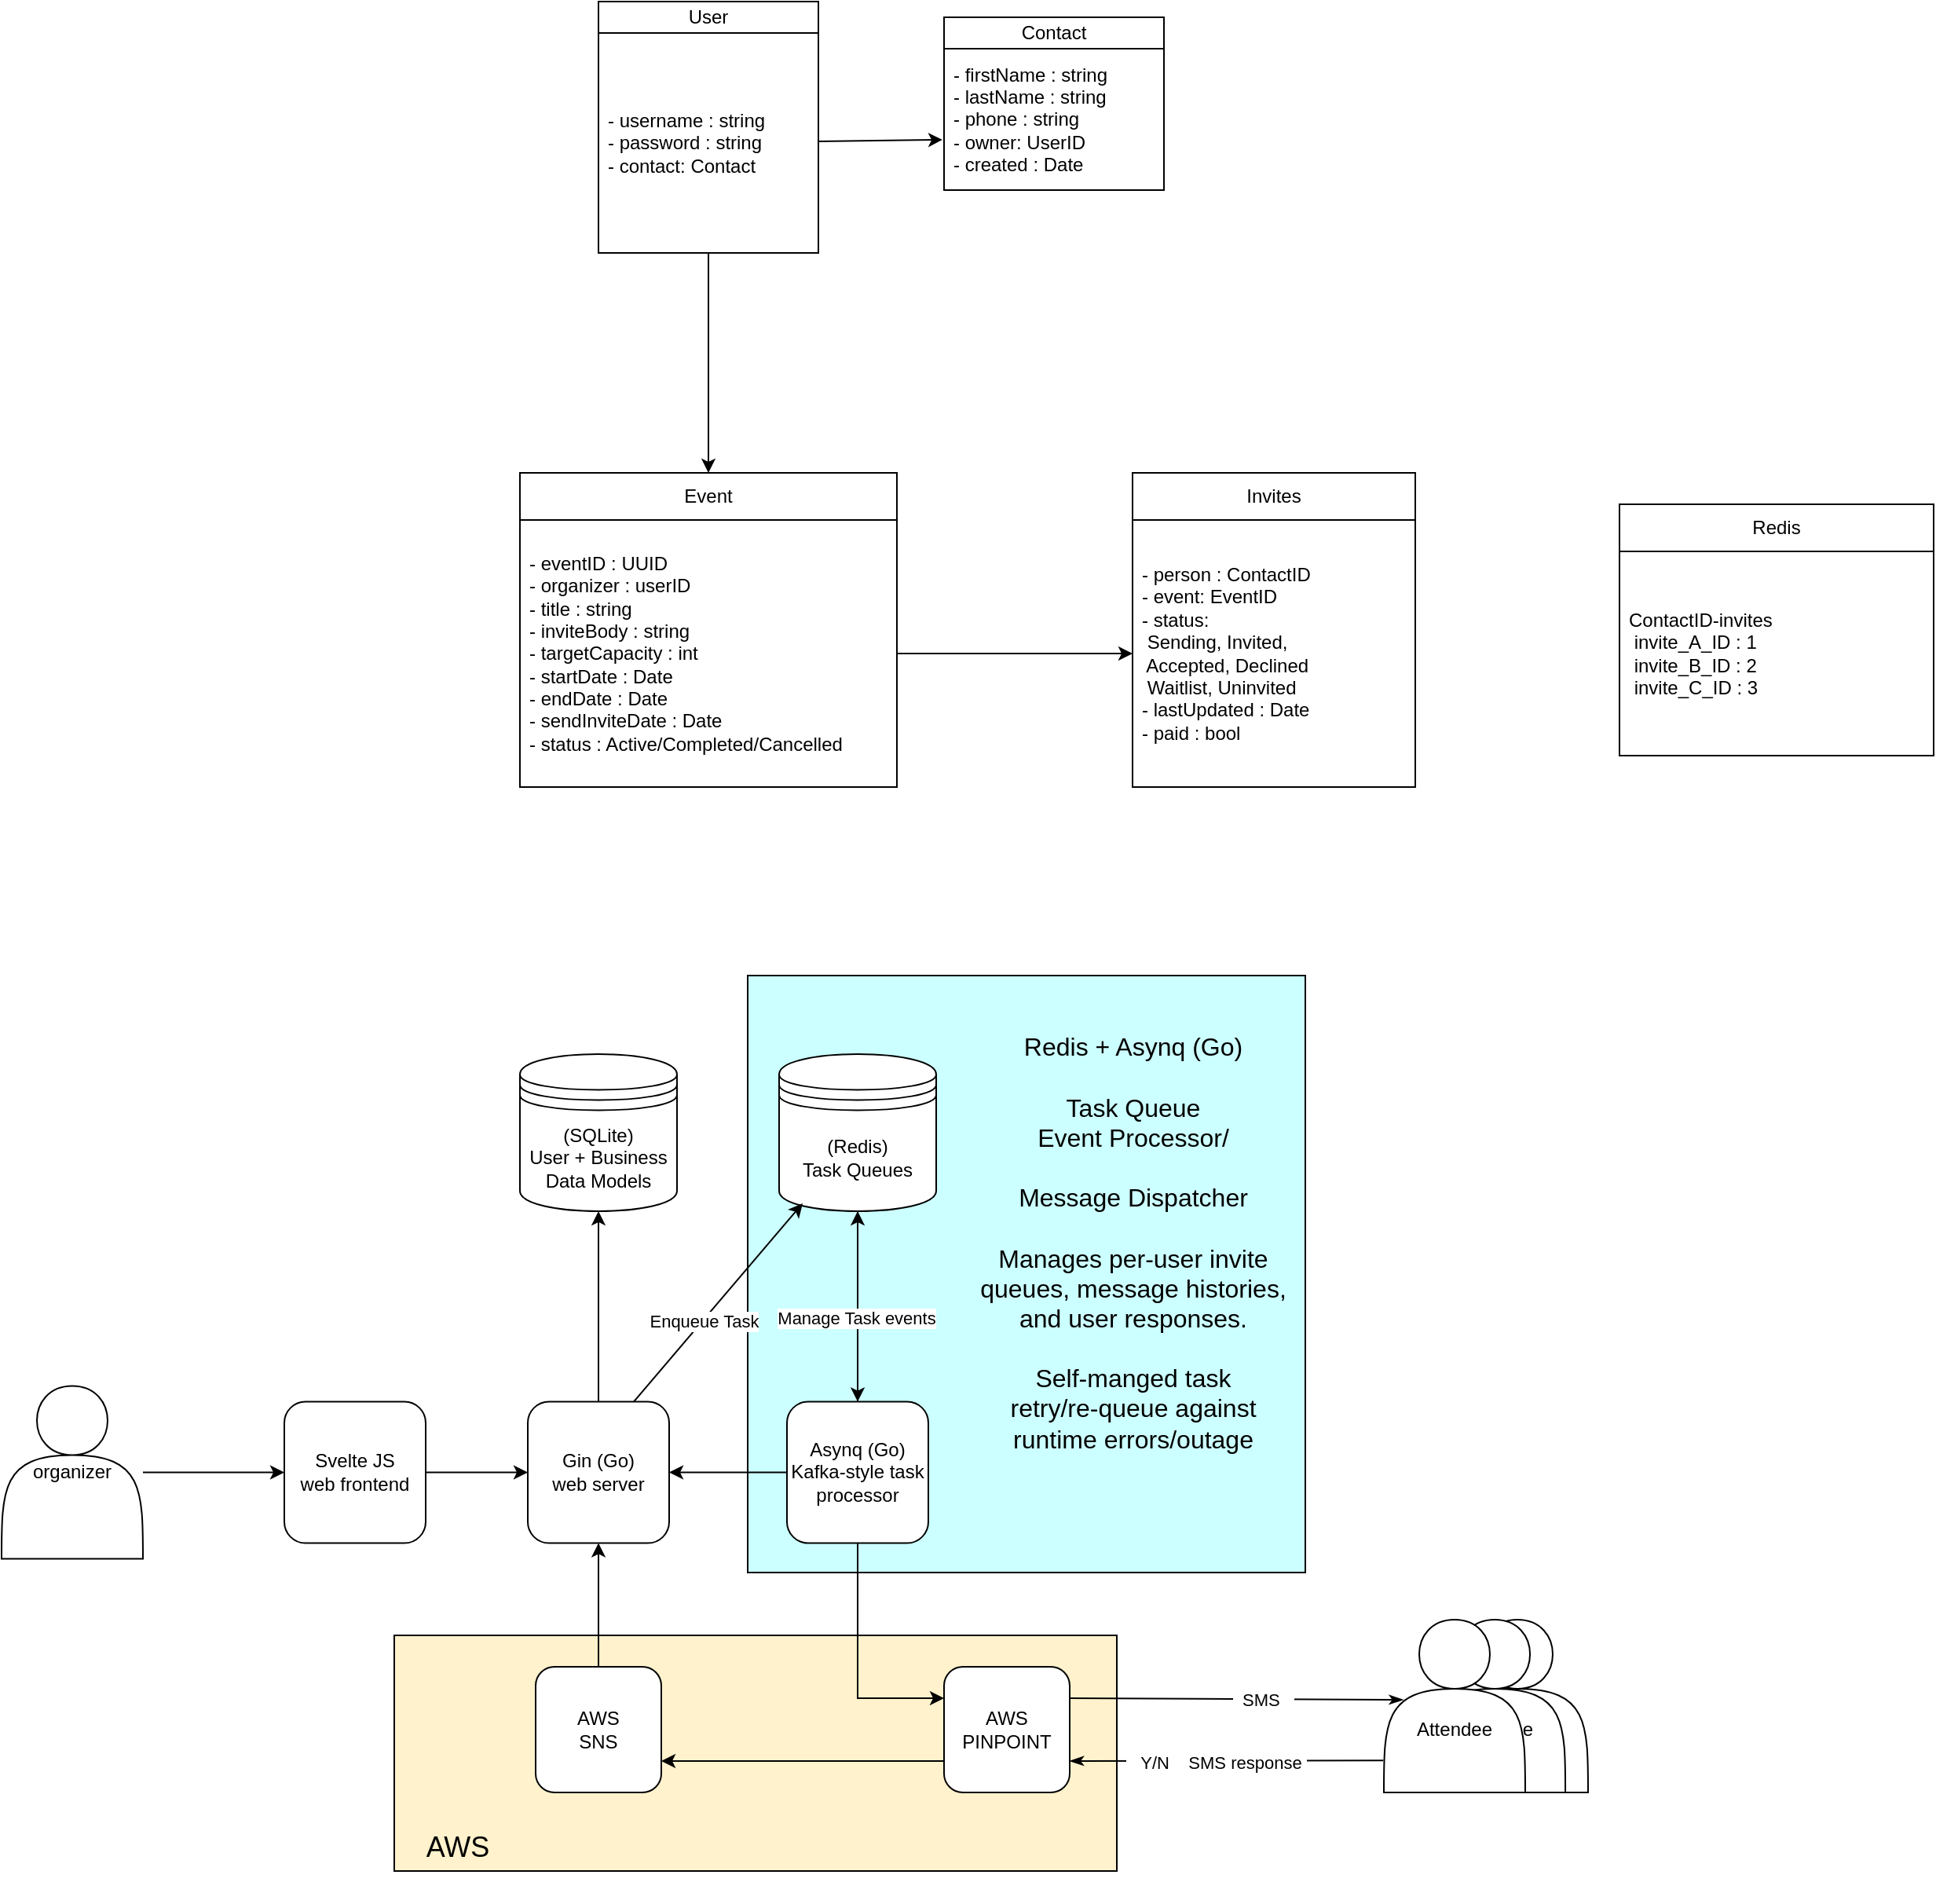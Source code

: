 <mxfile version="22.0.0" type="device" pages="2">
  <diagram name="ver_1" id="86uhhERZ0K541xiEXa0l">
    <mxGraphModel dx="2155" dy="2161" grid="1" gridSize="10" guides="1" tooltips="1" connect="1" arrows="1" fold="1" page="1" pageScale="1" pageWidth="850" pageHeight="1100" math="0" shadow="0">
      <root>
        <mxCell id="VIaryUSdDJkE6iIaYFtT-0" />
        <mxCell id="VIaryUSdDJkE6iIaYFtT-1" parent="VIaryUSdDJkE6iIaYFtT-0" />
        <mxCell id="BAledh_J1Mc0N7vpPNiP-68" value="" style="rounded=0;whiteSpace=wrap;html=1;fillColor=#FFF2CC;" vertex="1" parent="VIaryUSdDJkE6iIaYFtT-1">
          <mxGeometry x="-200" y="140" width="460" height="150" as="geometry" />
        </mxCell>
        <mxCell id="BAledh_J1Mc0N7vpPNiP-66" value="" style="rounded=0;whiteSpace=wrap;html=1;fillColor=#CCFFFF;" vertex="1" parent="VIaryUSdDJkE6iIaYFtT-1">
          <mxGeometry x="25" y="-280" width="355" height="380" as="geometry" />
        </mxCell>
        <mxCell id="BAledh_J1Mc0N7vpPNiP-59" value="AWS &lt;br&gt;SNS" style="rounded=1;whiteSpace=wrap;html=1;fillColor=#FFFFFF;" vertex="1" parent="VIaryUSdDJkE6iIaYFtT-1">
          <mxGeometry x="-110" y="160" width="80" height="80" as="geometry" />
        </mxCell>
        <mxCell id="6b0c__ZvKvbnONgJLhBZ-87" style="edgeStyle=none;shape=connector;rounded=0;orthogonalLoop=1;jettySize=auto;html=1;labelBackgroundColor=default;strokeColor=default;fontFamily=Helvetica;fontSize=11;fontColor=default;endArrow=classic;" parent="VIaryUSdDJkE6iIaYFtT-1" source="VIaryUSdDJkE6iIaYFtT-4" target="6b0c__ZvKvbnONgJLhBZ-52" edge="1">
          <mxGeometry relative="1" as="geometry" />
        </mxCell>
        <mxCell id="VIaryUSdDJkE6iIaYFtT-4" value="User" style="swimlane;fontStyle=0;childLayout=stackLayout;horizontal=1;startSize=20;horizontalStack=0;resizeParent=1;resizeParentMax=0;resizeLast=0;collapsible=1;marginBottom=0;whiteSpace=wrap;html=1;" parent="VIaryUSdDJkE6iIaYFtT-1" vertex="1">
          <mxGeometry x="-70" y="-900" width="140" height="160" as="geometry" />
        </mxCell>
        <mxCell id="VIaryUSdDJkE6iIaYFtT-5" value="&lt;div&gt;- username : string&lt;br&gt;&lt;/div&gt;&lt;div&gt;- password : string&lt;/div&gt;&lt;div&gt;- contact: Contact&lt;/div&gt;" style="text;strokeColor=none;fillColor=none;align=left;verticalAlign=middle;spacingLeft=4;spacingRight=4;overflow=hidden;points=[[0,0.5],[1,0.5]];portConstraint=eastwest;rotatable=0;whiteSpace=wrap;html=1;" parent="VIaryUSdDJkE6iIaYFtT-4" vertex="1">
          <mxGeometry y="20" width="140" height="140" as="geometry" />
        </mxCell>
        <mxCell id="VIaryUSdDJkE6iIaYFtT-30" value="Contact" style="swimlane;fontStyle=0;childLayout=stackLayout;horizontal=1;startSize=20;horizontalStack=0;resizeParent=1;resizeParentMax=0;resizeLast=0;collapsible=1;marginBottom=0;whiteSpace=wrap;html=1;" parent="VIaryUSdDJkE6iIaYFtT-1" vertex="1">
          <mxGeometry x="150" y="-890" width="140" height="110" as="geometry" />
        </mxCell>
        <mxCell id="VIaryUSdDJkE6iIaYFtT-31" value="&lt;div&gt;- firstName : string&lt;/div&gt;&lt;div&gt;- lastName : string&lt;/div&gt;&lt;div&gt;- phone : string&lt;/div&gt;&lt;div&gt;- owner: UserID&lt;br&gt;&lt;/div&gt;&lt;div&gt;- created : Date&lt;br&gt;&lt;/div&gt;" style="text;strokeColor=none;fillColor=none;align=left;verticalAlign=middle;spacingLeft=4;spacingRight=4;overflow=hidden;points=[[0,0.5],[1,0.5]];portConstraint=eastwest;rotatable=0;whiteSpace=wrap;html=1;" parent="VIaryUSdDJkE6iIaYFtT-30" vertex="1">
          <mxGeometry y="20" width="140" height="90" as="geometry" />
        </mxCell>
        <mxCell id="6b0c__ZvKvbnONgJLhBZ-52" value="Event" style="swimlane;fontStyle=0;childLayout=stackLayout;horizontal=1;startSize=30;horizontalStack=0;resizeParent=1;resizeParentMax=0;resizeLast=0;collapsible=1;marginBottom=0;whiteSpace=wrap;html=1;" parent="VIaryUSdDJkE6iIaYFtT-1" vertex="1">
          <mxGeometry x="-120" y="-600" width="240" height="200" as="geometry" />
        </mxCell>
        <mxCell id="6b0c__ZvKvbnONgJLhBZ-53" value="&lt;div&gt;- eventID : UUID&lt;br&gt;&lt;/div&gt;&lt;div&gt;- organizer : userID&lt;br&gt;&lt;/div&gt;&lt;div&gt;- title : string&lt;/div&gt;&lt;div&gt;- inviteBody : string&lt;br&gt;&lt;/div&gt;&lt;div&gt;- targetCapacity : int&lt;br&gt;&lt;/div&gt;&lt;div&gt;- startDate : Date&lt;/div&gt;&lt;div&gt;- endDate : Date&lt;br&gt;&lt;/div&gt;&lt;div&gt;-  sendInviteDate : Date&lt;br&gt;&lt;/div&gt;&lt;div&gt;- status : Active/Completed/Cancelled &lt;br&gt;&lt;/div&gt;" style="text;strokeColor=none;fillColor=none;align=left;verticalAlign=middle;spacingLeft=4;spacingRight=4;overflow=hidden;points=[[0,0.5],[1,0.5]];portConstraint=eastwest;rotatable=0;whiteSpace=wrap;html=1;" parent="6b0c__ZvKvbnONgJLhBZ-52" vertex="1">
          <mxGeometry y="30" width="240" height="170" as="geometry" />
        </mxCell>
        <mxCell id="6b0c__ZvKvbnONgJLhBZ-58" value="Invites" style="swimlane;fontStyle=0;childLayout=stackLayout;horizontal=1;startSize=30;horizontalStack=0;resizeParent=1;resizeParentMax=0;resizeLast=0;collapsible=1;marginBottom=0;whiteSpace=wrap;html=1;" parent="VIaryUSdDJkE6iIaYFtT-1" vertex="1">
          <mxGeometry x="270" y="-600" width="180" height="200" as="geometry" />
        </mxCell>
        <mxCell id="6b0c__ZvKvbnONgJLhBZ-59" value="&lt;div&gt;- person : ContactID&lt;/div&gt;&lt;div&gt;- event: EventID&lt;br&gt;&lt;/div&gt;&lt;div&gt;- status: &lt;br&gt;&lt;/div&gt;&lt;div&gt;&lt;span style=&quot;white-space: pre;&quot;&gt; &lt;/span&gt;Sending, Invited,&lt;/div&gt;&lt;div&gt;&lt;span style=&quot;white-space: pre;&quot;&gt; &lt;/span&gt;Accepted, Declined&lt;/div&gt;&lt;div&gt;&lt;span style=&quot;white-space: pre;&quot;&gt; &lt;/span&gt;Waitlist, Uninvited&lt;/div&gt;&lt;div&gt;- lastUpdated : Date&lt;/div&gt;&lt;div&gt;- paid : bool&lt;br&gt;&lt;/div&gt;" style="text;strokeColor=none;fillColor=none;align=left;verticalAlign=middle;spacingLeft=4;spacingRight=4;overflow=hidden;points=[[0,0.5],[1,0.5]];portConstraint=eastwest;rotatable=0;whiteSpace=wrap;html=1;" parent="6b0c__ZvKvbnONgJLhBZ-58" vertex="1">
          <mxGeometry y="30" width="180" height="170" as="geometry" />
        </mxCell>
        <mxCell id="6b0c__ZvKvbnONgJLhBZ-80" value="Redis" style="swimlane;fontStyle=0;childLayout=stackLayout;horizontal=1;startSize=30;horizontalStack=0;resizeParent=1;resizeParentMax=0;resizeLast=0;collapsible=1;marginBottom=0;whiteSpace=wrap;html=1;" parent="VIaryUSdDJkE6iIaYFtT-1" vertex="1">
          <mxGeometry x="580" y="-580" width="200" height="160" as="geometry" />
        </mxCell>
        <mxCell id="6b0c__ZvKvbnONgJLhBZ-81" value="&lt;div&gt;ContactID-invites&lt;/div&gt;&lt;div&gt;&lt;span style=&quot;white-space: pre;&quot;&gt; &lt;/span&gt;invite_A_ID : 1 &lt;br&gt;&lt;/div&gt;&lt;div&gt;&lt;span style=&quot;white-space: pre;&quot;&gt; &lt;/span&gt;invite_B_ID : 2&lt;/div&gt;&lt;div&gt;&lt;span style=&quot;white-space: pre;&quot;&gt; &lt;/span&gt;invite_C_ID : 3&lt;br&gt;&lt;/div&gt;" style="text;strokeColor=none;fillColor=none;align=left;verticalAlign=middle;spacingLeft=4;spacingRight=4;overflow=hidden;points=[[0,0.5],[1,0.5]];portConstraint=eastwest;rotatable=0;whiteSpace=wrap;html=1;" parent="6b0c__ZvKvbnONgJLhBZ-80" vertex="1">
          <mxGeometry y="30" width="200" height="130" as="geometry" />
        </mxCell>
        <mxCell id="6b0c__ZvKvbnONgJLhBZ-86" style="edgeStyle=none;shape=connector;rounded=0;orthogonalLoop=1;jettySize=auto;html=1;entryX=0;entryY=0.5;entryDx=0;entryDy=0;labelBackgroundColor=default;strokeColor=default;fontFamily=Helvetica;fontSize=11;fontColor=default;endArrow=classic;" parent="VIaryUSdDJkE6iIaYFtT-1" source="6b0c__ZvKvbnONgJLhBZ-53" target="6b0c__ZvKvbnONgJLhBZ-59" edge="1">
          <mxGeometry relative="1" as="geometry" />
        </mxCell>
        <mxCell id="6b0c__ZvKvbnONgJLhBZ-88" style="edgeStyle=none;shape=connector;rounded=0;orthogonalLoop=1;jettySize=auto;html=1;entryX=-0.007;entryY=0.644;entryDx=0;entryDy=0;entryPerimeter=0;labelBackgroundColor=default;strokeColor=default;fontFamily=Helvetica;fontSize=11;fontColor=default;endArrow=classic;" parent="VIaryUSdDJkE6iIaYFtT-1" source="VIaryUSdDJkE6iIaYFtT-5" target="VIaryUSdDJkE6iIaYFtT-31" edge="1">
          <mxGeometry relative="1" as="geometry" />
        </mxCell>
        <mxCell id="BAledh_J1Mc0N7vpPNiP-21" value="&lt;br&gt;&lt;br&gt;Attendee" style="shape=actor;whiteSpace=wrap;html=1;" vertex="1" parent="VIaryUSdDJkE6iIaYFtT-1">
          <mxGeometry x="470.0" y="130" width="90" height="110" as="geometry" />
        </mxCell>
        <mxCell id="BAledh_J1Mc0N7vpPNiP-22" style="edgeStyle=none;rounded=0;orthogonalLoop=1;jettySize=auto;html=1;entryX=0.5;entryY=1;entryDx=0;entryDy=0;endArrow=none;endFill=0;" edge="1" parent="VIaryUSdDJkE6iIaYFtT-1">
          <mxGeometry relative="1" as="geometry">
            <mxPoint x="465.54" y="280.67" as="sourcePoint" />
            <mxPoint x="465.54" y="280.67" as="targetPoint" />
          </mxGeometry>
        </mxCell>
        <mxCell id="BAledh_J1Mc0N7vpPNiP-23" style="edgeStyle=none;rounded=0;orthogonalLoop=1;jettySize=auto;html=1;endArrow=classicThin;endFill=1;entryX=0.137;entryY=0.464;entryDx=0;entryDy=0;exitX=1;exitY=0.25;exitDx=0;exitDy=0;entryPerimeter=0;" edge="1" source="BAledh_J1Mc0N7vpPNiP-67" target="BAledh_J1Mc0N7vpPNiP-32" parent="VIaryUSdDJkE6iIaYFtT-1">
          <mxGeometry relative="1" as="geometry">
            <mxPoint x="690" y="26.25" as="targetPoint" />
          </mxGeometry>
        </mxCell>
        <mxCell id="BAledh_J1Mc0N7vpPNiP-24" value="&amp;nbsp; SMS&amp;nbsp;&amp;nbsp;&amp;nbsp; " style="edgeLabel;html=1;align=center;verticalAlign=middle;resizable=0;points=[];" vertex="1" connectable="0" parent="BAledh_J1Mc0N7vpPNiP-23">
          <mxGeometry x="0.152" relative="1" as="geometry">
            <mxPoint as="offset" />
          </mxGeometry>
        </mxCell>
        <mxCell id="BAledh_J1Mc0N7vpPNiP-25" style="edgeStyle=orthogonalEdgeStyle;rounded=0;orthogonalLoop=1;jettySize=auto;html=1;entryX=1;entryY=0.75;entryDx=0;entryDy=0;exitX=0;exitY=0.75;exitDx=0;exitDy=0;" edge="1" source="BAledh_J1Mc0N7vpPNiP-67" target="BAledh_J1Mc0N7vpPNiP-59" parent="VIaryUSdDJkE6iIaYFtT-1">
          <mxGeometry relative="1" as="geometry" />
        </mxCell>
        <mxCell id="BAledh_J1Mc0N7vpPNiP-27" style="edgeStyle=orthogonalEdgeStyle;rounded=0;orthogonalLoop=1;jettySize=auto;html=1;" edge="1" source="BAledh_J1Mc0N7vpPNiP-28" target="BAledh_J1Mc0N7vpPNiP-34" parent="VIaryUSdDJkE6iIaYFtT-1">
          <mxGeometry relative="1" as="geometry" />
        </mxCell>
        <mxCell id="BAledh_J1Mc0N7vpPNiP-28" value="organizer" style="shape=actor;whiteSpace=wrap;html=1;" vertex="1" parent="VIaryUSdDJkE6iIaYFtT-1">
          <mxGeometry x="-450" y="-18.75" width="90" height="110" as="geometry" />
        </mxCell>
        <mxCell id="BAledh_J1Mc0N7vpPNiP-29" value="&lt;br&gt;&lt;br&gt;Attendee" style="shape=actor;whiteSpace=wrap;html=1;" vertex="1" parent="VIaryUSdDJkE6iIaYFtT-1">
          <mxGeometry x="455.54" y="130" width="90" height="110" as="geometry" />
        </mxCell>
        <mxCell id="BAledh_J1Mc0N7vpPNiP-30" style="edgeStyle=none;rounded=0;orthogonalLoop=1;jettySize=auto;html=1;exitX=-0.004;exitY=0.815;exitDx=0;exitDy=0;entryX=1;entryY=0.75;entryDx=0;entryDy=0;endArrow=classicThin;endFill=1;exitPerimeter=0;" edge="1" source="BAledh_J1Mc0N7vpPNiP-32" target="BAledh_J1Mc0N7vpPNiP-67" parent="VIaryUSdDJkE6iIaYFtT-1">
          <mxGeometry relative="1" as="geometry" />
        </mxCell>
        <mxCell id="BAledh_J1Mc0N7vpPNiP-31" value="&amp;nbsp;&amp;nbsp; Y/N&amp;nbsp;&amp;nbsp;&amp;nbsp; SMS response&amp;nbsp; " style="edgeLabel;html=1;align=center;verticalAlign=middle;resizable=0;points=[];" vertex="1" connectable="0" parent="BAledh_J1Mc0N7vpPNiP-30">
          <mxGeometry x="0.073" y="1" relative="1" as="geometry">
            <mxPoint as="offset" />
          </mxGeometry>
        </mxCell>
        <mxCell id="BAledh_J1Mc0N7vpPNiP-32" value="&lt;div&gt;&lt;br&gt;&lt;/div&gt;&lt;div&gt;&lt;br&gt;&lt;/div&gt;&lt;div&gt;Attendee&lt;/div&gt;" style="shape=actor;whiteSpace=wrap;html=1;" vertex="1" parent="VIaryUSdDJkE6iIaYFtT-1">
          <mxGeometry x="430.0" y="130" width="90" height="110" as="geometry" />
        </mxCell>
        <mxCell id="BAledh_J1Mc0N7vpPNiP-33" style="edgeStyle=orthogonalEdgeStyle;rounded=0;orthogonalLoop=1;jettySize=auto;html=1;entryX=0;entryY=0.5;entryDx=0;entryDy=0;" edge="1" source="BAledh_J1Mc0N7vpPNiP-34" target="BAledh_J1Mc0N7vpPNiP-36" parent="VIaryUSdDJkE6iIaYFtT-1">
          <mxGeometry relative="1" as="geometry" />
        </mxCell>
        <mxCell id="BAledh_J1Mc0N7vpPNiP-34" value="&lt;div&gt;Svelte JS&lt;/div&gt;&lt;div&gt;web frontend&lt;/div&gt;" style="rounded=1;whiteSpace=wrap;html=1;fillColor=#FFFFFF;" vertex="1" parent="VIaryUSdDJkE6iIaYFtT-1">
          <mxGeometry x="-270" y="-8.75" width="90" height="90" as="geometry" />
        </mxCell>
        <mxCell id="BAledh_J1Mc0N7vpPNiP-50" style="rounded=0;orthogonalLoop=1;jettySize=auto;html=1;exitX=0.5;exitY=0;exitDx=0;exitDy=0;" edge="1" parent="VIaryUSdDJkE6iIaYFtT-1" source="BAledh_J1Mc0N7vpPNiP-36" target="BAledh_J1Mc0N7vpPNiP-44">
          <mxGeometry relative="1" as="geometry" />
        </mxCell>
        <mxCell id="BAledh_J1Mc0N7vpPNiP-36" value="Gin (Go)&lt;br&gt; web server" style="rounded=1;whiteSpace=wrap;html=1;fillColor=#FFFFFF;" vertex="1" parent="VIaryUSdDJkE6iIaYFtT-1">
          <mxGeometry x="-115" y="-8.75" width="90" height="90" as="geometry" />
        </mxCell>
        <mxCell id="BAledh_J1Mc0N7vpPNiP-56" style="edgeStyle=orthogonalEdgeStyle;rounded=0;orthogonalLoop=1;jettySize=auto;html=1;entryX=0.5;entryY=0;entryDx=0;entryDy=0;" edge="1" parent="VIaryUSdDJkE6iIaYFtT-1" source="BAledh_J1Mc0N7vpPNiP-38" target="BAledh_J1Mc0N7vpPNiP-47">
          <mxGeometry relative="1" as="geometry" />
        </mxCell>
        <mxCell id="BAledh_J1Mc0N7vpPNiP-38" value="&lt;div&gt;(Redis)&lt;/div&gt;&lt;div&gt;Task Queues &lt;/div&gt;" style="shape=datastore;whiteSpace=wrap;html=1;" vertex="1" parent="VIaryUSdDJkE6iIaYFtT-1">
          <mxGeometry x="45" y="-230" width="100" height="100" as="geometry" />
        </mxCell>
        <mxCell id="BAledh_J1Mc0N7vpPNiP-39" style="edgeStyle=orthogonalEdgeStyle;rounded=0;orthogonalLoop=1;jettySize=auto;html=1;entryX=0.5;entryY=1;entryDx=0;entryDy=0;exitX=0.5;exitY=0;exitDx=0;exitDy=0;" edge="1" source="BAledh_J1Mc0N7vpPNiP-59" target="BAledh_J1Mc0N7vpPNiP-36" parent="VIaryUSdDJkE6iIaYFtT-1">
          <mxGeometry relative="1" as="geometry">
            <mxPoint x="-70" y="-100" as="targetPoint" />
          </mxGeometry>
        </mxCell>
        <mxCell id="BAledh_J1Mc0N7vpPNiP-44" value="&lt;div&gt;(SQLite)&lt;/div&gt;&lt;div&gt;User + Business Data Models&lt;/div&gt;" style="shape=datastore;whiteSpace=wrap;html=1;" vertex="1" parent="VIaryUSdDJkE6iIaYFtT-1">
          <mxGeometry x="-120" y="-230" width="100" height="100" as="geometry" />
        </mxCell>
        <mxCell id="BAledh_J1Mc0N7vpPNiP-46" style="edgeStyle=orthogonalEdgeStyle;rounded=0;orthogonalLoop=1;jettySize=auto;html=1;exitX=0.5;exitY=1;exitDx=0;exitDy=0;entryX=0;entryY=0.25;entryDx=0;entryDy=0;" edge="1" source="BAledh_J1Mc0N7vpPNiP-47" target="BAledh_J1Mc0N7vpPNiP-67" parent="VIaryUSdDJkE6iIaYFtT-1">
          <mxGeometry relative="1" as="geometry" />
        </mxCell>
        <mxCell id="BAledh_J1Mc0N7vpPNiP-60" style="edgeStyle=orthogonalEdgeStyle;rounded=0;orthogonalLoop=1;jettySize=auto;html=1;" edge="1" parent="VIaryUSdDJkE6iIaYFtT-1" source="BAledh_J1Mc0N7vpPNiP-47" target="BAledh_J1Mc0N7vpPNiP-36">
          <mxGeometry relative="1" as="geometry" />
        </mxCell>
        <mxCell id="BAledh_J1Mc0N7vpPNiP-47" value="&lt;div&gt;Asynq (Go)&lt;br&gt;Kafka-style task processor &lt;br&gt;&lt;/div&gt;" style="rounded=1;whiteSpace=wrap;html=1;fillColor=#FFFFFF;" vertex="1" parent="VIaryUSdDJkE6iIaYFtT-1">
          <mxGeometry x="50" y="-8.75" width="90" height="90" as="geometry" />
        </mxCell>
        <mxCell id="BAledh_J1Mc0N7vpPNiP-48" style="rounded=0;orthogonalLoop=1;jettySize=auto;html=1;exitX=0.75;exitY=0;exitDx=0;exitDy=0;entryX=0.15;entryY=0.95;entryDx=0;entryDy=0;entryPerimeter=0;" edge="1" source="BAledh_J1Mc0N7vpPNiP-36" target="BAledh_J1Mc0N7vpPNiP-38" parent="VIaryUSdDJkE6iIaYFtT-1">
          <mxGeometry relative="1" as="geometry" />
        </mxCell>
        <mxCell id="BAledh_J1Mc0N7vpPNiP-49" value="Enqueue Task" style="edgeLabel;html=1;align=center;verticalAlign=middle;resizable=0;points=[];" vertex="1" connectable="0" parent="BAledh_J1Mc0N7vpPNiP-48">
          <mxGeometry x="-0.187" relative="1" as="geometry">
            <mxPoint as="offset" />
          </mxGeometry>
        </mxCell>
        <mxCell id="BAledh_J1Mc0N7vpPNiP-52" style="edgeStyle=orthogonalEdgeStyle;rounded=0;orthogonalLoop=1;jettySize=auto;html=1;exitX=0.5;exitY=0;exitDx=0;exitDy=0;entryX=0.5;entryY=1;entryDx=0;entryDy=0;" edge="1" parent="VIaryUSdDJkE6iIaYFtT-1" source="BAledh_J1Mc0N7vpPNiP-47" target="BAledh_J1Mc0N7vpPNiP-38">
          <mxGeometry relative="1" as="geometry" />
        </mxCell>
        <mxCell id="BAledh_J1Mc0N7vpPNiP-57" value="Manage Task events" style="edgeLabel;html=1;align=center;verticalAlign=middle;resizable=0;points=[];" vertex="1" connectable="0" parent="BAledh_J1Mc0N7vpPNiP-52">
          <mxGeometry x="-0.116" y="1" relative="1" as="geometry">
            <mxPoint as="offset" />
          </mxGeometry>
        </mxCell>
        <mxCell id="BAledh_J1Mc0N7vpPNiP-61" value="&lt;div&gt;&lt;font style=&quot;font-size: 18px;&quot;&gt;AWS&lt;/font&gt;&lt;/div&gt;&lt;div&gt;&lt;font size=&quot;3&quot;&gt;&lt;br&gt;&lt;/font&gt;&lt;/div&gt;" style="text;html=1;align=center;verticalAlign=middle;resizable=0;points=[];autosize=1;strokeColor=none;fillColor=none;" vertex="1" parent="VIaryUSdDJkE6iIaYFtT-1">
          <mxGeometry x="-190" y="260" width="60" height="50" as="geometry" />
        </mxCell>
        <mxCell id="BAledh_J1Mc0N7vpPNiP-63" value="&lt;font size=&quot;3&quot;&gt;Redis + Asynq (Go)&lt;br&gt;&lt;br&gt;Task Queue &lt;br&gt;Event Processor/&lt;br&gt;&lt;br&gt;&lt;/font&gt;&lt;div&gt;&lt;font size=&quot;3&quot;&gt;Message Dispatcher &lt;br&gt;&lt;/font&gt;&lt;/div&gt;&lt;div&gt;&lt;font size=&quot;3&quot;&gt;&lt;br&gt;&lt;/font&gt;&lt;/div&gt;&lt;div&gt;&lt;font size=&quot;3&quot;&gt;Manages per-user invite &lt;br&gt;queues, message histories&lt;/font&gt;&lt;font size=&quot;3&quot;&gt;,&lt;br&gt;and user responses. &lt;br&gt;&lt;br&gt;Self-manged task &lt;br&gt;retry/re-queue against&lt;br&gt; runtime errors/outage&lt;br&gt;&lt;/font&gt;&lt;/div&gt;" style="text;html=1;align=center;verticalAlign=middle;resizable=0;points=[];autosize=1;strokeColor=none;fillColor=none;" vertex="1" parent="VIaryUSdDJkE6iIaYFtT-1">
          <mxGeometry x="160" y="-250" width="220" height="280" as="geometry" />
        </mxCell>
        <mxCell id="BAledh_J1Mc0N7vpPNiP-67" value="AWS PINPOINT" style="rounded=1;whiteSpace=wrap;html=1;fillColor=#FFFFFF;" vertex="1" parent="VIaryUSdDJkE6iIaYFtT-1">
          <mxGeometry x="150" y="160" width="80" height="80" as="geometry" />
        </mxCell>
      </root>
    </mxGraphModel>
  </diagram>
  <diagram name="ver_0" id="PL__cd0VUVICMhqS-onj">
    <mxGraphModel dx="2302" dy="2274" grid="1" gridSize="10" guides="1" tooltips="1" connect="1" arrows="1" fold="1" page="1" pageScale="1" pageWidth="850" pageHeight="1100" math="0" shadow="0">
      <root>
        <mxCell id="0" />
        <mxCell id="1" parent="0" />
        <mxCell id="uJngOX2pSMyVu3RwbX8U-16" value="&lt;br&gt;&lt;br&gt;Attendee" style="shape=actor;whiteSpace=wrap;html=1;" vertex="1" parent="1">
          <mxGeometry x="840" y="836.25" width="90" height="110" as="geometry" />
        </mxCell>
        <mxCell id="rYa0j-FE8H7zKe3Si76u-136" value="" style="rounded=1;whiteSpace=wrap;html=1;fillColor=none;connectable=0;allowArrows=0;" parent="1" vertex="1">
          <mxGeometry y="590" width="350" height="470" as="geometry" />
        </mxCell>
        <mxCell id="5GlJn-6x2HTCjD9ATwmR-1" value="User" style="swimlane;fontStyle=0;childLayout=stackLayout;horizontal=1;startSize=20;horizontalStack=0;resizeParent=1;resizeParentMax=0;resizeLast=0;collapsible=1;marginBottom=0;whiteSpace=wrap;html=1;" parent="1" vertex="1">
          <mxGeometry x="-70" y="-170" width="140" height="160" as="geometry" />
        </mxCell>
        <mxCell id="5GlJn-6x2HTCjD9ATwmR-2" value="&lt;div&gt;- userID : UUID&lt;br&gt;&lt;/div&gt;&lt;div&gt;- contact: Contact&lt;br&gt;&lt;/div&gt;&lt;div&gt;- password : string&lt;br&gt;&lt;/div&gt;&lt;div&gt;- enabled : bool&lt;br&gt;&lt;/div&gt;" style="text;strokeColor=none;fillColor=none;align=left;verticalAlign=middle;spacingLeft=4;spacingRight=4;overflow=hidden;points=[[0,0.5],[1,0.5]];portConstraint=eastwest;rotatable=0;whiteSpace=wrap;html=1;" parent="5GlJn-6x2HTCjD9ATwmR-1" vertex="1">
          <mxGeometry y="20" width="140" height="140" as="geometry" />
        </mxCell>
        <mxCell id="5GlJn-6x2HTCjD9ATwmR-6" value="Response" style="swimlane;fontStyle=0;childLayout=stackLayout;horizontal=1;startSize=30;horizontalStack=0;resizeParent=1;resizeParentMax=0;resizeLast=0;collapsible=1;marginBottom=0;whiteSpace=wrap;html=1;" parent="1" vertex="1">
          <mxGeometry x="630" y="290" width="140" height="120" as="geometry" />
        </mxCell>
        <mxCell id="5GlJn-6x2HTCjD9ATwmR-7" value="&lt;div&gt;&lt;div&gt;- sender : Contact&lt;/div&gt;&lt;/div&gt;&lt;div&gt;- invitation : invitationID&lt;br&gt;&lt;/div&gt;&lt;div&gt;- created : Date&lt;/div&gt;&lt;div&gt;&lt;div&gt;- body : string&lt;/div&gt;&lt;/div&gt;" style="text;strokeColor=none;fillColor=none;align=left;verticalAlign=middle;spacingLeft=4;spacingRight=4;overflow=hidden;points=[[0,0.5],[1,0.5]];portConstraint=eastwest;rotatable=0;whiteSpace=wrap;html=1;" parent="5GlJn-6x2HTCjD9ATwmR-6" vertex="1">
          <mxGeometry y="30" width="140" height="90" as="geometry" />
        </mxCell>
        <mxCell id="rYa0j-FE8H7zKe3Si76u-16" style="edgeStyle=none;rounded=0;orthogonalLoop=1;jettySize=auto;html=1;endArrow=none;endFill=0;" parent="1" source="5GlJn-6x2HTCjD9ATwmR-23" target="5GlJn-6x2HTCjD9ATwmR-2" edge="1">
          <mxGeometry relative="1" as="geometry">
            <Array as="points">
              <mxPoint y="20" />
            </Array>
          </mxGeometry>
        </mxCell>
        <mxCell id="rYa0j-FE8H7zKe3Si76u-17" value="0..*" style="edgeLabel;html=1;align=center;verticalAlign=middle;resizable=0;points=[];" parent="rYa0j-FE8H7zKe3Si76u-16" vertex="1" connectable="0">
          <mxGeometry x="-0.746" y="1" relative="1" as="geometry">
            <mxPoint as="offset" />
          </mxGeometry>
        </mxCell>
        <mxCell id="rYa0j-FE8H7zKe3Si76u-18" value="organize " style="edgeLabel;html=1;align=center;verticalAlign=middle;resizable=0;points=[];" parent="rYa0j-FE8H7zKe3Si76u-16" vertex="1" connectable="0">
          <mxGeometry x="-0.12" y="-3" relative="1" as="geometry">
            <mxPoint as="offset" />
          </mxGeometry>
        </mxCell>
        <mxCell id="rYa0j-FE8H7zKe3Si76u-19" value="1..1" style="edgeLabel;html=1;align=center;verticalAlign=middle;resizable=0;points=[];" parent="rYa0j-FE8H7zKe3Si76u-16" vertex="1" connectable="0">
          <mxGeometry x="0.781" y="1" relative="1" as="geometry">
            <mxPoint as="offset" />
          </mxGeometry>
        </mxCell>
        <mxCell id="5GlJn-6x2HTCjD9ATwmR-23" value="Event" style="swimlane;fontStyle=0;childLayout=stackLayout;horizontal=1;startSize=30;horizontalStack=0;resizeParent=1;resizeParentMax=0;resizeLast=0;collapsible=1;marginBottom=0;whiteSpace=wrap;html=1;" parent="1" vertex="1">
          <mxGeometry x="-90" y="90" width="180" height="230" as="geometry" />
        </mxCell>
        <mxCell id="5GlJn-6x2HTCjD9ATwmR-24" value="&lt;div&gt;- eventID : UUID&lt;br&gt;&lt;/div&gt;&lt;div&gt;- organizer : userID&lt;br&gt;&lt;/div&gt;&lt;div&gt;- title : string&lt;/div&gt;&lt;div&gt;- description : string&lt;/div&gt;&lt;div&gt;- targetCapacity : int&lt;br&gt;&lt;/div&gt;&lt;div&gt;- created : Date&lt;br&gt;&lt;/div&gt;&lt;div&gt;- startDate : Date&lt;/div&gt;&lt;div&gt;- endDate : Date&lt;br&gt;&lt;/div&gt;&lt;div&gt;-  sendInviteDate : Date&lt;br&gt;&lt;/div&gt;&lt;div&gt;- status : Active&lt;br&gt;&lt;span style=&quot;white-space: pre;&quot;&gt; &lt;/span&gt;/Completed/Cancelled &lt;br&gt;&lt;/div&gt;" style="text;strokeColor=none;fillColor=none;align=left;verticalAlign=middle;spacingLeft=4;spacingRight=4;overflow=hidden;points=[[0,0.5],[1,0.5]];portConstraint=eastwest;rotatable=0;whiteSpace=wrap;html=1;" parent="5GlJn-6x2HTCjD9ATwmR-23" vertex="1">
          <mxGeometry y="30" width="180" height="200" as="geometry" />
        </mxCell>
        <mxCell id="rYa0j-FE8H7zKe3Si76u-5" style="edgeStyle=none;rounded=0;orthogonalLoop=1;jettySize=auto;html=1;endArrow=none;endFill=0;entryX=0;entryY=0.5;entryDx=0;entryDy=0;exitX=0.5;exitY=0;exitDx=0;exitDy=0;" parent="1" source="5GlJn-6x2HTCjD9ATwmR-1" target="rYa0j-FE8H7zKe3Si76u-42" edge="1">
          <mxGeometry relative="1" as="geometry">
            <mxPoint x="240" y="-175" as="targetPoint" />
            <Array as="points" />
          </mxGeometry>
        </mxCell>
        <mxCell id="rYa0j-FE8H7zKe3Si76u-7" value="0..*" style="edgeLabel;html=1;align=center;verticalAlign=middle;resizable=0;points=[];" parent="rYa0j-FE8H7zKe3Si76u-5" vertex="1" connectable="0">
          <mxGeometry x="0.713" y="-1" relative="1" as="geometry">
            <mxPoint y="-17" as="offset" />
          </mxGeometry>
        </mxCell>
        <mxCell id="rYa0j-FE8H7zKe3Si76u-9" value="&lt;div&gt;1..1&lt;/div&gt;" style="edgeLabel;html=1;align=center;verticalAlign=middle;resizable=0;points=[];" parent="rYa0j-FE8H7zKe3Si76u-5" vertex="1" connectable="0">
          <mxGeometry x="-0.838" y="-2" relative="1" as="geometry">
            <mxPoint x="5" y="-12" as="offset" />
          </mxGeometry>
        </mxCell>
        <mxCell id="rYa0j-FE8H7zKe3Si76u-11" value="&lt;div&gt;owns&lt;br&gt;&lt;/div&gt;" style="edgeLabel;html=1;align=center;verticalAlign=middle;resizable=0;points=[];" parent="rYa0j-FE8H7zKe3Si76u-5" vertex="1" connectable="0">
          <mxGeometry x="-0.239" y="2" relative="1" as="geometry">
            <mxPoint x="11" y="-8" as="offset" />
          </mxGeometry>
        </mxCell>
        <mxCell id="rYa0j-FE8H7zKe3Si76u-24" style="edgeStyle=none;rounded=0;orthogonalLoop=1;jettySize=auto;html=1;entryX=0.5;entryY=1;entryDx=0;entryDy=0;endArrow=none;endFill=0;" parent="1" edge="1">
          <mxGeometry relative="1" as="geometry">
            <mxPoint x="710" y="801.25" as="sourcePoint" />
            <mxPoint x="710" y="801.25" as="targetPoint" />
          </mxGeometry>
        </mxCell>
        <mxCell id="rYa0j-FE8H7zKe3Si76u-75" style="edgeStyle=none;rounded=0;orthogonalLoop=1;jettySize=auto;html=1;endArrow=classicThin;endFill=1;" parent="1" source="rYa0j-FE8H7zKe3Si76u-25" edge="1">
          <mxGeometry relative="1" as="geometry">
            <mxPoint x="700" y="290" as="targetPoint" />
          </mxGeometry>
        </mxCell>
        <mxCell id="rYa0j-FE8H7zKe3Si76u-76" value="sends " style="edgeLabel;html=1;align=center;verticalAlign=middle;resizable=0;points=[];" parent="rYa0j-FE8H7zKe3Si76u-75" vertex="1" connectable="0">
          <mxGeometry x="-0.117" relative="1" as="geometry">
            <mxPoint as="offset" />
          </mxGeometry>
        </mxCell>
        <mxCell id="rYa0j-FE8H7zKe3Si76u-77" value="0..*" style="edgeLabel;html=1;align=center;verticalAlign=middle;resizable=0;points=[];" parent="rYa0j-FE8H7zKe3Si76u-75" vertex="1" connectable="0">
          <mxGeometry x="0.771" y="-1" relative="1" as="geometry">
            <mxPoint x="18" as="offset" />
          </mxGeometry>
        </mxCell>
        <mxCell id="rYa0j-FE8H7zKe3Si76u-78" value="1..1" style="edgeLabel;html=1;align=center;verticalAlign=middle;resizable=0;points=[];" parent="rYa0j-FE8H7zKe3Si76u-75" vertex="1" connectable="0">
          <mxGeometry x="-0.785" y="1" relative="1" as="geometry">
            <mxPoint x="16" y="-4" as="offset" />
          </mxGeometry>
        </mxCell>
        <mxCell id="rYa0j-FE8H7zKe3Si76u-25" value="Attendees" style="swimlane;fontStyle=0;childLayout=stackLayout;horizontal=1;startSize=30;horizontalStack=0;resizeParent=1;resizeParentMax=0;resizeLast=0;collapsible=1;marginBottom=0;whiteSpace=wrap;html=1;" parent="1" vertex="1">
          <mxGeometry x="600" y="30" width="210" height="160" as="geometry" />
        </mxCell>
        <mxCell id="rYa0j-FE8H7zKe3Si76u-26" value="&lt;div&gt;- invitation : invitationID&lt;br&gt;&lt;/div&gt;&lt;div&gt;- attendee : Contact&lt;/div&gt;&lt;div&gt;- status: Invited/Accepted/Declined&lt;/div&gt;&lt;div&gt;&lt;span style=&quot;white-space: pre;&quot;&gt; &lt;/span&gt;/Waitlist/Uninvited/&lt;/div&gt;&lt;div&gt;- lastUpdated : Date&lt;/div&gt;&lt;div&gt;- paid : bool&lt;br&gt;&lt;/div&gt;" style="text;strokeColor=none;fillColor=none;align=left;verticalAlign=middle;spacingLeft=4;spacingRight=4;overflow=hidden;points=[[0,0.5],[1,0.5]];portConstraint=eastwest;rotatable=0;whiteSpace=wrap;html=1;" parent="rYa0j-FE8H7zKe3Si76u-25" vertex="1">
          <mxGeometry y="30" width="210" height="130" as="geometry" />
        </mxCell>
        <mxCell id="rYa0j-FE8H7zKe3Si76u-90" value="applies " style="edgeStyle=none;rounded=0;orthogonalLoop=1;jettySize=auto;html=1;entryX=0.49;entryY=1.035;entryDx=0;entryDy=0;entryPerimeter=0;endArrow=classicThin;endFill=1;" parent="1" source="rYa0j-FE8H7zKe3Si76u-30" target="rYa0j-FE8H7zKe3Si76u-37" edge="1">
          <mxGeometry relative="1" as="geometry" />
        </mxCell>
        <mxCell id="rYa0j-FE8H7zKe3Si76u-92" value="0..*" style="edgeLabel;html=1;align=center;verticalAlign=middle;resizable=0;points=[];" parent="rYa0j-FE8H7zKe3Si76u-90" vertex="1" connectable="0">
          <mxGeometry x="0.883" y="-1" relative="1" as="geometry">
            <mxPoint x="10" y="3" as="offset" />
          </mxGeometry>
        </mxCell>
        <mxCell id="rYa0j-FE8H7zKe3Si76u-93" value="0.. *" style="edgeLabel;html=1;align=center;verticalAlign=middle;resizable=0;points=[];" parent="rYa0j-FE8H7zKe3Si76u-90" vertex="1" connectable="0">
          <mxGeometry x="-0.804" y="1" relative="1" as="geometry">
            <mxPoint x="12" as="offset" />
          </mxGeometry>
        </mxCell>
        <mxCell id="rYa0j-FE8H7zKe3Si76u-30" value="Tag" style="swimlane;fontStyle=0;childLayout=stackLayout;horizontal=1;startSize=20;horizontalStack=0;resizeParent=1;resizeParentMax=0;resizeLast=0;collapsible=1;marginBottom=0;whiteSpace=wrap;html=1;" parent="1" vertex="1">
          <mxGeometry x="410" y="-90" width="140" height="110" as="geometry" />
        </mxCell>
        <mxCell id="rYa0j-FE8H7zKe3Si76u-31" value="&lt;div&gt;- owner : userID&lt;/div&gt;&lt;div&gt;- target : contact&lt;br&gt;&lt;/div&gt;&lt;div&gt;- value : string&lt;br&gt;&lt;/div&gt;" style="text;strokeColor=none;fillColor=none;align=left;verticalAlign=middle;spacingLeft=4;spacingRight=4;overflow=hidden;points=[[0,0.5],[1,0.5]];portConstraint=eastwest;rotatable=0;whiteSpace=wrap;html=1;" parent="rYa0j-FE8H7zKe3Si76u-30" vertex="1">
          <mxGeometry y="20" width="140" height="90" as="geometry" />
        </mxCell>
        <mxCell id="rYa0j-FE8H7zKe3Si76u-36" value="Contact" style="swimlane;fontStyle=0;childLayout=stackLayout;horizontal=1;startSize=20;horizontalStack=0;resizeParent=1;resizeParentMax=0;resizeLast=0;collapsible=1;marginBottom=0;whiteSpace=wrap;html=1;" parent="1" vertex="1">
          <mxGeometry x="410" y="-320" width="140" height="110" as="geometry" />
        </mxCell>
        <mxCell id="rYa0j-FE8H7zKe3Si76u-37" value="&lt;div&gt;- firstName : string&lt;/div&gt;&lt;div&gt;- lastName : string&lt;/div&gt;&lt;div&gt;- phone : string&lt;/div&gt;&lt;div&gt;- created : Date&lt;br&gt;&lt;/div&gt;" style="text;strokeColor=none;fillColor=none;align=left;verticalAlign=middle;spacingLeft=4;spacingRight=4;overflow=hidden;points=[[0,0.5],[1,0.5]];portConstraint=eastwest;rotatable=0;whiteSpace=wrap;html=1;" parent="rYa0j-FE8H7zKe3Si76u-36" vertex="1">
          <mxGeometry y="20" width="140" height="90" as="geometry" />
        </mxCell>
        <mxCell id="rYa0j-FE8H7zKe3Si76u-41" value="ContactBook" style="swimlane;fontStyle=0;childLayout=stackLayout;horizontal=1;startSize=20;horizontalStack=0;resizeParent=1;resizeParentMax=0;resizeLast=0;collapsible=1;marginBottom=0;whiteSpace=wrap;html=1;" parent="1" vertex="1">
          <mxGeometry x="140" y="-320" width="140" height="110" as="geometry" />
        </mxCell>
        <mxCell id="rYa0j-FE8H7zKe3Si76u-42" value="&lt;div&gt;- belongsTo: userID&lt;/div&gt;&lt;div&gt;- contact: contactID&lt;br&gt;&lt;/div&gt;" style="text;strokeColor=none;fillColor=none;align=left;verticalAlign=middle;spacingLeft=4;spacingRight=4;overflow=hidden;points=[[0,0.5],[1,0.5]];portConstraint=eastwest;rotatable=0;whiteSpace=wrap;html=1;" parent="rYa0j-FE8H7zKe3Si76u-41" vertex="1">
          <mxGeometry y="20" width="140" height="90" as="geometry" />
        </mxCell>
        <mxCell id="rYa0j-FE8H7zKe3Si76u-43" style="edgeStyle=none;rounded=0;orthogonalLoop=1;jettySize=auto;html=1;entryX=0;entryY=0.5;entryDx=0;entryDy=0;endArrow=none;endFill=0;" parent="1" source="rYa0j-FE8H7zKe3Si76u-42" target="rYa0j-FE8H7zKe3Si76u-37" edge="1">
          <mxGeometry relative="1" as="geometry" />
        </mxCell>
        <mxCell id="rYa0j-FE8H7zKe3Si76u-44" value="contains" style="edgeLabel;html=1;align=center;verticalAlign=middle;resizable=0;points=[];" parent="rYa0j-FE8H7zKe3Si76u-43" vertex="1" connectable="0">
          <mxGeometry x="-0.163" y="-3" relative="1" as="geometry">
            <mxPoint x="7" y="-3" as="offset" />
          </mxGeometry>
        </mxCell>
        <mxCell id="rYa0j-FE8H7zKe3Si76u-59" value="0..*" style="edgeLabel;html=1;align=center;verticalAlign=middle;resizable=0;points=[];" parent="rYa0j-FE8H7zKe3Si76u-43" vertex="1" connectable="0">
          <mxGeometry x="0.802" relative="1" as="geometry">
            <mxPoint x="-4" y="-15" as="offset" />
          </mxGeometry>
        </mxCell>
        <mxCell id="rYa0j-FE8H7zKe3Si76u-91" value="1..*" style="edgeLabel;html=1;align=center;verticalAlign=middle;resizable=0;points=[];" parent="rYa0j-FE8H7zKe3Si76u-43" vertex="1" connectable="0">
          <mxGeometry x="-0.799" relative="1" as="geometry">
            <mxPoint y="-15" as="offset" />
          </mxGeometry>
        </mxCell>
        <mxCell id="rYa0j-FE8H7zKe3Si76u-48" value="Invitation" style="swimlane;fontStyle=0;childLayout=stackLayout;horizontal=1;startSize=30;horizontalStack=0;resizeParent=1;resizeParentMax=0;resizeLast=0;collapsible=1;marginBottom=0;whiteSpace=wrap;html=1;" parent="1" vertex="1">
          <mxGeometry x="240" y="90" width="180" height="230" as="geometry" />
        </mxCell>
        <mxCell id="rYa0j-FE8H7zKe3Si76u-49" value="&lt;div&gt;- invitationID : UUID&lt;br&gt;&lt;/div&gt;&lt;div&gt;- event : eventID&lt;/div&gt;&lt;div&gt;- created : Date&lt;br&gt;&lt;/div&gt;&lt;div&gt;- sent : Date&lt;br&gt;&lt;/div&gt;&lt;div&gt;- title : string&lt;/div&gt;&lt;div&gt;- body : string&lt;/div&gt;" style="text;strokeColor=none;fillColor=none;align=left;verticalAlign=middle;spacingLeft=4;spacingRight=4;overflow=hidden;points=[[0,0.5],[1,0.5]];portConstraint=eastwest;rotatable=0;whiteSpace=wrap;html=1;" parent="rYa0j-FE8H7zKe3Si76u-48" vertex="1">
          <mxGeometry y="30" width="180" height="200" as="geometry" />
        </mxCell>
        <mxCell id="rYa0j-FE8H7zKe3Si76u-61" style="edgeStyle=none;rounded=0;orthogonalLoop=1;jettySize=auto;html=1;endArrow=classicThin;endFill=1;" parent="1" source="5GlJn-6x2HTCjD9ATwmR-24" target="rYa0j-FE8H7zKe3Si76u-49" edge="1">
          <mxGeometry relative="1" as="geometry" />
        </mxCell>
        <mxCell id="rYa0j-FE8H7zKe3Si76u-63" value="&lt;div&gt;sends&lt;/div&gt;" style="edgeLabel;html=1;align=center;verticalAlign=middle;resizable=0;points=[];" parent="rYa0j-FE8H7zKe3Si76u-61" vertex="1" connectable="0">
          <mxGeometry x="0.085" y="1" relative="1" as="geometry">
            <mxPoint y="-9" as="offset" />
          </mxGeometry>
        </mxCell>
        <mxCell id="rYa0j-FE8H7zKe3Si76u-64" value="1..1" style="edgeLabel;html=1;align=center;verticalAlign=middle;resizable=0;points=[];" parent="rYa0j-FE8H7zKe3Si76u-61" vertex="1" connectable="0">
          <mxGeometry x="-0.893" y="-1" relative="1" as="geometry">
            <mxPoint x="12" y="-11" as="offset" />
          </mxGeometry>
        </mxCell>
        <mxCell id="rYa0j-FE8H7zKe3Si76u-65" value="0..*" style="edgeLabel;html=1;align=center;verticalAlign=middle;resizable=0;points=[];" parent="rYa0j-FE8H7zKe3Si76u-61" vertex="1" connectable="0">
          <mxGeometry x="0.758" y="-1" relative="1" as="geometry">
            <mxPoint y="-11" as="offset" />
          </mxGeometry>
        </mxCell>
        <mxCell id="rYa0j-FE8H7zKe3Si76u-67" style="edgeStyle=none;rounded=0;orthogonalLoop=1;jettySize=auto;html=1;entryX=0;entryY=0.5;entryDx=0;entryDy=0;endArrow=classicThin;endFill=1;" parent="1" source="rYa0j-FE8H7zKe3Si76u-49" target="rYa0j-FE8H7zKe3Si76u-26" edge="1">
          <mxGeometry relative="1" as="geometry" />
        </mxCell>
        <mxCell id="rYa0j-FE8H7zKe3Si76u-68" value="messages" style="edgeLabel;html=1;align=center;verticalAlign=middle;resizable=0;points=[];" parent="rYa0j-FE8H7zKe3Si76u-67" vertex="1" connectable="0">
          <mxGeometry x="-0.173" y="-2" relative="1" as="geometry">
            <mxPoint x="12" y="-12" as="offset" />
          </mxGeometry>
        </mxCell>
        <mxCell id="rYa0j-FE8H7zKe3Si76u-69" value="1..*" style="edgeLabel;html=1;align=center;verticalAlign=middle;resizable=0;points=[];" parent="rYa0j-FE8H7zKe3Si76u-67" vertex="1" connectable="0">
          <mxGeometry x="0.807" relative="1" as="geometry">
            <mxPoint y="-10" as="offset" />
          </mxGeometry>
        </mxCell>
        <mxCell id="rYa0j-FE8H7zKe3Si76u-74" value="1..*" style="edgeLabel;html=1;align=center;verticalAlign=middle;resizable=0;points=[];" parent="rYa0j-FE8H7zKe3Si76u-67" vertex="1" connectable="0">
          <mxGeometry x="-0.817" relative="1" as="geometry">
            <mxPoint y="-10" as="offset" />
          </mxGeometry>
        </mxCell>
        <mxCell id="rYa0j-FE8H7zKe3Si76u-79" style="edgeStyle=none;rounded=0;orthogonalLoop=1;jettySize=auto;html=1;entryX=0;entryY=0.5;entryDx=0;entryDy=0;endArrow=classicThin;endFill=1;" parent="1" source="rYa0j-FE8H7zKe3Si76u-49" target="5GlJn-6x2HTCjD9ATwmR-7" edge="1">
          <mxGeometry relative="1" as="geometry" />
        </mxCell>
        <mxCell id="rYa0j-FE8H7zKe3Si76u-80" value="receives" style="edgeLabel;html=1;align=center;verticalAlign=middle;resizable=0;points=[];" parent="rYa0j-FE8H7zKe3Si76u-79" vertex="1" connectable="0">
          <mxGeometry x="0.078" y="-1" relative="1" as="geometry">
            <mxPoint x="-24" y="-16" as="offset" />
          </mxGeometry>
        </mxCell>
        <mxCell id="rYa0j-FE8H7zKe3Si76u-81" value="1..1" style="edgeLabel;html=1;align=center;verticalAlign=middle;resizable=0;points=[];" parent="rYa0j-FE8H7zKe3Si76u-79" vertex="1" connectable="0">
          <mxGeometry x="-0.841" relative="1" as="geometry">
            <mxPoint y="-15" as="offset" />
          </mxGeometry>
        </mxCell>
        <mxCell id="rYa0j-FE8H7zKe3Si76u-82" value="0..*" style="edgeLabel;html=1;align=center;verticalAlign=middle;resizable=0;points=[];" parent="rYa0j-FE8H7zKe3Si76u-79" vertex="1" connectable="0">
          <mxGeometry x="0.772" y="2" relative="1" as="geometry">
            <mxPoint y="-16" as="offset" />
          </mxGeometry>
        </mxCell>
        <mxCell id="rYa0j-FE8H7zKe3Si76u-83" style="edgeStyle=none;rounded=0;orthogonalLoop=1;jettySize=auto;html=1;entryX=0;entryY=0.5;entryDx=0;entryDy=0;endArrow=classicThin;endFill=1;exitX=0.993;exitY=0.874;exitDx=0;exitDy=0;exitPerimeter=0;" parent="1" source="5GlJn-6x2HTCjD9ATwmR-2" target="rYa0j-FE8H7zKe3Si76u-31" edge="1">
          <mxGeometry relative="1" as="geometry">
            <Array as="points" />
          </mxGeometry>
        </mxCell>
        <mxCell id="rYa0j-FE8H7zKe3Si76u-84" value="creates " style="edgeLabel;html=1;align=center;verticalAlign=middle;resizable=0;points=[];" parent="rYa0j-FE8H7zKe3Si76u-83" vertex="1" connectable="0">
          <mxGeometry x="0.073" y="-1" relative="1" as="geometry">
            <mxPoint as="offset" />
          </mxGeometry>
        </mxCell>
        <mxCell id="rYa0j-FE8H7zKe3Si76u-85" value="0..*" style="edgeLabel;html=1;align=center;verticalAlign=middle;resizable=0;points=[];" parent="rYa0j-FE8H7zKe3Si76u-83" vertex="1" connectable="0">
          <mxGeometry x="0.76" y="1" relative="1" as="geometry">
            <mxPoint as="offset" />
          </mxGeometry>
        </mxCell>
        <mxCell id="rYa0j-FE8H7zKe3Si76u-86" value="1..1" style="edgeLabel;html=1;align=center;verticalAlign=middle;resizable=0;points=[];" parent="rYa0j-FE8H7zKe3Si76u-83" vertex="1" connectable="0">
          <mxGeometry x="-0.919" y="-1" relative="1" as="geometry">
            <mxPoint x="10" y="-8" as="offset" />
          </mxGeometry>
        </mxCell>
        <mxCell id="rYa0j-FE8H7zKe3Si76u-107" style="edgeStyle=none;rounded=0;orthogonalLoop=1;jettySize=auto;html=1;endArrow=classicThin;endFill=1;entryX=0;entryY=0.75;entryDx=0;entryDy=0;exitX=1;exitY=0.75;exitDx=0;exitDy=0;" parent="1" source="rYa0j-FE8H7zKe3Si76u-97" target="rYa0j-FE8H7zKe3Si76u-105" edge="1">
          <mxGeometry relative="1" as="geometry">
            <mxPoint x="830" y="891.25" as="targetPoint" />
          </mxGeometry>
        </mxCell>
        <mxCell id="rYa0j-FE8H7zKe3Si76u-110" value="SMS" style="edgeLabel;html=1;align=center;verticalAlign=middle;resizable=0;points=[];" parent="rYa0j-FE8H7zKe3Si76u-107" vertex="1" connectable="0">
          <mxGeometry x="0.152" relative="1" as="geometry">
            <mxPoint as="offset" />
          </mxGeometry>
        </mxCell>
        <mxCell id="uJngOX2pSMyVu3RwbX8U-13" style="edgeStyle=orthogonalEdgeStyle;rounded=0;orthogonalLoop=1;jettySize=auto;html=1;entryX=0.5;entryY=1;entryDx=0;entryDy=0;" edge="1" parent="1" source="rYa0j-FE8H7zKe3Si76u-97" target="rYa0j-FE8H7zKe3Si76u-142">
          <mxGeometry relative="1" as="geometry" />
        </mxCell>
        <mxCell id="rYa0j-FE8H7zKe3Si76u-97" value="AWS&lt;br&gt;PINPOINT" style="whiteSpace=wrap;html=1;aspect=fixed;" parent="1" vertex="1">
          <mxGeometry x="550" y="860" width="80" height="80" as="geometry" />
        </mxCell>
        <mxCell id="uJngOX2pSMyVu3RwbX8U-11" style="edgeStyle=orthogonalEdgeStyle;rounded=0;orthogonalLoop=1;jettySize=auto;html=1;" edge="1" parent="1" source="rYa0j-FE8H7zKe3Si76u-100" target="rYa0j-FE8H7zKe3Si76u-124">
          <mxGeometry relative="1" as="geometry" />
        </mxCell>
        <mxCell id="rYa0j-FE8H7zKe3Si76u-100" value="&lt;br&gt;&lt;br&gt;Organizer" style="shape=actor;whiteSpace=wrap;html=1;" parent="1" vertex="1">
          <mxGeometry x="-270" y="910" width="90" height="110" as="geometry" />
        </mxCell>
        <mxCell id="rYa0j-FE8H7zKe3Si76u-104" value="&lt;br&gt;&lt;br&gt;Attendee" style="shape=actor;whiteSpace=wrap;html=1;" parent="1" vertex="1">
          <mxGeometry x="800" y="836.25" width="90" height="110" as="geometry" />
        </mxCell>
        <mxCell id="rYa0j-FE8H7zKe3Si76u-112" style="edgeStyle=none;rounded=0;orthogonalLoop=1;jettySize=auto;html=1;exitX=0.1;exitY=0.5;exitDx=0;exitDy=0;entryX=1;entryY=0.25;entryDx=0;entryDy=0;endArrow=classicThin;endFill=1;exitPerimeter=0;" parent="1" source="rYa0j-FE8H7zKe3Si76u-105" target="rYa0j-FE8H7zKe3Si76u-97" edge="1">
          <mxGeometry relative="1" as="geometry" />
        </mxCell>
        <mxCell id="rYa0j-FE8H7zKe3Si76u-113" value="SMS&lt;br&gt;Response" style="edgeLabel;html=1;align=center;verticalAlign=middle;resizable=0;points=[];" parent="rYa0j-FE8H7zKe3Si76u-112" vertex="1" connectable="0">
          <mxGeometry x="0.15" y="1" relative="1" as="geometry">
            <mxPoint as="offset" />
          </mxGeometry>
        </mxCell>
        <mxCell id="rYa0j-FE8H7zKe3Si76u-105" value="&lt;div&gt;&lt;br&gt;&lt;/div&gt;&lt;div&gt;&lt;br&gt;&lt;/div&gt;&lt;div&gt;Attendee&lt;/div&gt;" style="shape=actor;whiteSpace=wrap;html=1;" parent="1" vertex="1">
          <mxGeometry x="770" y="830" width="90" height="110" as="geometry" />
        </mxCell>
        <mxCell id="uJngOX2pSMyVu3RwbX8U-19" style="edgeStyle=orthogonalEdgeStyle;rounded=0;orthogonalLoop=1;jettySize=auto;html=1;entryX=0.5;entryY=1;entryDx=0;entryDy=0;" edge="1" parent="1" source="rYa0j-FE8H7zKe3Si76u-124" target="rYa0j-FE8H7zKe3Si76u-125">
          <mxGeometry relative="1" as="geometry" />
        </mxCell>
        <mxCell id="rYa0j-FE8H7zKe3Si76u-124" value="HTML/JS&lt;br&gt;Static Front" style="whiteSpace=wrap;html=1;aspect=fixed;" parent="1" vertex="1">
          <mxGeometry x="40" y="925" width="80" height="80" as="geometry" />
        </mxCell>
        <mxCell id="uJngOX2pSMyVu3RwbX8U-20" style="edgeStyle=orthogonalEdgeStyle;rounded=0;orthogonalLoop=1;jettySize=auto;html=1;entryX=0.5;entryY=0;entryDx=0;entryDy=0;" edge="1" parent="1" source="rYa0j-FE8H7zKe3Si76u-125" target="rYa0j-FE8H7zKe3Si76u-124">
          <mxGeometry relative="1" as="geometry" />
        </mxCell>
        <mxCell id="uJngOX2pSMyVu3RwbX8U-21" style="edgeStyle=orthogonalEdgeStyle;rounded=0;orthogonalLoop=1;jettySize=auto;html=1;exitX=0.5;exitY=0;exitDx=0;exitDy=0;entryX=0.5;entryY=1;entryDx=0;entryDy=0;" edge="1" parent="1" source="rYa0j-FE8H7zKe3Si76u-125" target="uJngOX2pSMyVu3RwbX8U-18">
          <mxGeometry relative="1" as="geometry" />
        </mxCell>
        <mxCell id="uJngOX2pSMyVu3RwbX8U-23" style="rounded=0;orthogonalLoop=1;jettySize=auto;html=1;exitX=0.75;exitY=0;exitDx=0;exitDy=0;entryX=0.15;entryY=0.95;entryDx=0;entryDy=0;entryPerimeter=0;" edge="1" parent="1" source="rYa0j-FE8H7zKe3Si76u-125" target="rYa0j-FE8H7zKe3Si76u-135">
          <mxGeometry relative="1" as="geometry" />
        </mxCell>
        <mxCell id="rYa0j-FE8H7zKe3Si76u-125" value="Go Gin backend&lt;br&gt;server" style="whiteSpace=wrap;html=1;aspect=fixed;" parent="1" vertex="1">
          <mxGeometry x="40" y="808.75" width="80" height="80" as="geometry" />
        </mxCell>
        <mxCell id="uJngOX2pSMyVu3RwbX8U-24" style="edgeStyle=none;shape=connector;rounded=0;orthogonalLoop=1;jettySize=auto;html=1;entryX=0.5;entryY=1;entryDx=0;entryDy=0;labelBackgroundColor=default;strokeColor=default;fontFamily=Helvetica;fontSize=11;fontColor=default;endArrow=classic;" edge="1" parent="1" source="rYa0j-FE8H7zKe3Si76u-134" target="rYa0j-FE8H7zKe3Si76u-135">
          <mxGeometry relative="1" as="geometry" />
        </mxCell>
        <mxCell id="uJngOX2pSMyVu3RwbX8U-27" style="edgeStyle=none;shape=connector;rounded=0;orthogonalLoop=1;jettySize=auto;html=1;exitX=-0.002;exitY=0.332;exitDx=0;exitDy=0;entryX=1;entryY=0.5;entryDx=0;entryDy=0;labelBackgroundColor=default;strokeColor=default;fontFamily=Helvetica;fontSize=11;fontColor=default;endArrow=classic;exitPerimeter=0;" edge="1" parent="1" source="rYa0j-FE8H7zKe3Si76u-134" target="rYa0j-FE8H7zKe3Si76u-125">
          <mxGeometry relative="1" as="geometry" />
        </mxCell>
        <mxCell id="rYa0j-FE8H7zKe3Si76u-134" value="Async -- Message Processor &lt;br&gt;&lt;br&gt;sends, receives messages&lt;br&gt;&lt;br&gt;updates  Messages collection using API calls" style="whiteSpace=wrap;html=1;aspect=fixed;" parent="1" vertex="1">
          <mxGeometry x="166.88" y="800" width="146.25" height="146.25" as="geometry" />
        </mxCell>
        <mxCell id="uJngOX2pSMyVu3RwbX8U-25" style="edgeStyle=none;shape=connector;rounded=0;orthogonalLoop=1;jettySize=auto;html=1;labelBackgroundColor=default;strokeColor=default;fontFamily=Helvetica;fontSize=11;fontColor=default;endArrow=classic;" edge="1" parent="1" source="rYa0j-FE8H7zKe3Si76u-135" target="rYa0j-FE8H7zKe3Si76u-134">
          <mxGeometry relative="1" as="geometry" />
        </mxCell>
        <mxCell id="rYa0j-FE8H7zKe3Si76u-135" value="Redis" style="shape=datastore;whiteSpace=wrap;html=1;" parent="1" vertex="1">
          <mxGeometry x="190" y="640" width="100" height="100" as="geometry" />
        </mxCell>
        <mxCell id="rYa0j-FE8H7zKe3Si76u-144" style="edgeStyle=none;rounded=0;orthogonalLoop=1;jettySize=auto;html=1;endArrow=classicThin;endFill=1;exitX=1;exitY=0.75;exitDx=0;exitDy=0;" parent="1" source="rYa0j-FE8H7zKe3Si76u-134" target="rYa0j-FE8H7zKe3Si76u-97" edge="1">
          <mxGeometry relative="1" as="geometry">
            <mxPoint x="310" y="990" as="sourcePoint" />
          </mxGeometry>
        </mxCell>
        <mxCell id="rYa0j-FE8H7zKe3Si76u-156" style="edgeStyle=none;rounded=0;orthogonalLoop=1;jettySize=auto;html=1;entryX=1;entryY=0.25;entryDx=0;entryDy=0;endArrow=classicThin;endFill=1;" parent="1" source="rYa0j-FE8H7zKe3Si76u-142" target="rYa0j-FE8H7zKe3Si76u-134" edge="1">
          <mxGeometry relative="1" as="geometry" />
        </mxCell>
        <mxCell id="rYa0j-FE8H7zKe3Si76u-142" value="AWS &lt;br&gt;SNS" style="whiteSpace=wrap;html=1;aspect=fixed;" parent="1" vertex="1">
          <mxGeometry x="550" y="735" width="80" height="80" as="geometry" />
        </mxCell>
        <mxCell id="rYa0j-FE8H7zKe3Si76u-164" value="buttstuff.recipes" style="text;html=1;align=center;verticalAlign=middle;resizable=0;points=[];autosize=1;strokeColor=none;fillColor=none;" parent="1" vertex="1">
          <mxGeometry x="-110" y="772.5" width="110" height="30" as="geometry" />
        </mxCell>
        <mxCell id="rYa0j-FE8H7zKe3Si76u-165" value="" style="shape=flexArrow;endArrow=classic;html=1;rounded=0;" parent="1" edge="1">
          <mxGeometry width="50" height="50" relative="1" as="geometry">
            <mxPoint x="372.5" y="921.25" as="sourcePoint" />
            <mxPoint x="507.5" y="922.25" as="targetPoint" />
          </mxGeometry>
        </mxCell>
        <mxCell id="rYa0j-FE8H7zKe3Si76u-166" value="Event Invitation/SMS -- Outgoing" style="text;html=1;align=center;verticalAlign=middle;resizable=0;points=[];autosize=1;strokeColor=none;fillColor=none;" parent="1" vertex="1">
          <mxGeometry x="350" y="940" width="200" height="30" as="geometry" />
        </mxCell>
        <mxCell id="rYa0j-FE8H7zKe3Si76u-170" value="" style="shape=flexArrow;endArrow=classic;html=1;rounded=0;" parent="1" edge="1">
          <mxGeometry width="50" height="50" relative="1" as="geometry">
            <mxPoint x="790" y="830" as="sourcePoint" />
            <mxPoint x="690" y="830.15" as="targetPoint" />
          </mxGeometry>
        </mxCell>
        <mxCell id="uJngOX2pSMyVu3RwbX8U-17" value="Y/N Yes/No response" style="edgeLabel;html=1;align=center;verticalAlign=middle;resizable=0;points=[];" vertex="1" connectable="0" parent="rYa0j-FE8H7zKe3Si76u-170">
          <mxGeometry x="-0.192" y="4" relative="1" as="geometry">
            <mxPoint y="-37" as="offset" />
          </mxGeometry>
        </mxCell>
        <mxCell id="uJngOX2pSMyVu3RwbX8U-26" style="edgeStyle=none;shape=connector;rounded=0;orthogonalLoop=1;jettySize=auto;html=1;entryX=0.5;entryY=0;entryDx=0;entryDy=0;labelBackgroundColor=default;strokeColor=default;fontFamily=Helvetica;fontSize=11;fontColor=default;endArrow=classic;" edge="1" parent="1" source="uJngOX2pSMyVu3RwbX8U-18" target="rYa0j-FE8H7zKe3Si76u-125">
          <mxGeometry relative="1" as="geometry" />
        </mxCell>
        <mxCell id="uJngOX2pSMyVu3RwbX8U-18" value="MySQL" style="shape=datastore;whiteSpace=wrap;html=1;" vertex="1" parent="1">
          <mxGeometry x="30" y="640" width="100" height="100" as="geometry" />
        </mxCell>
      </root>
    </mxGraphModel>
  </diagram>
</mxfile>
